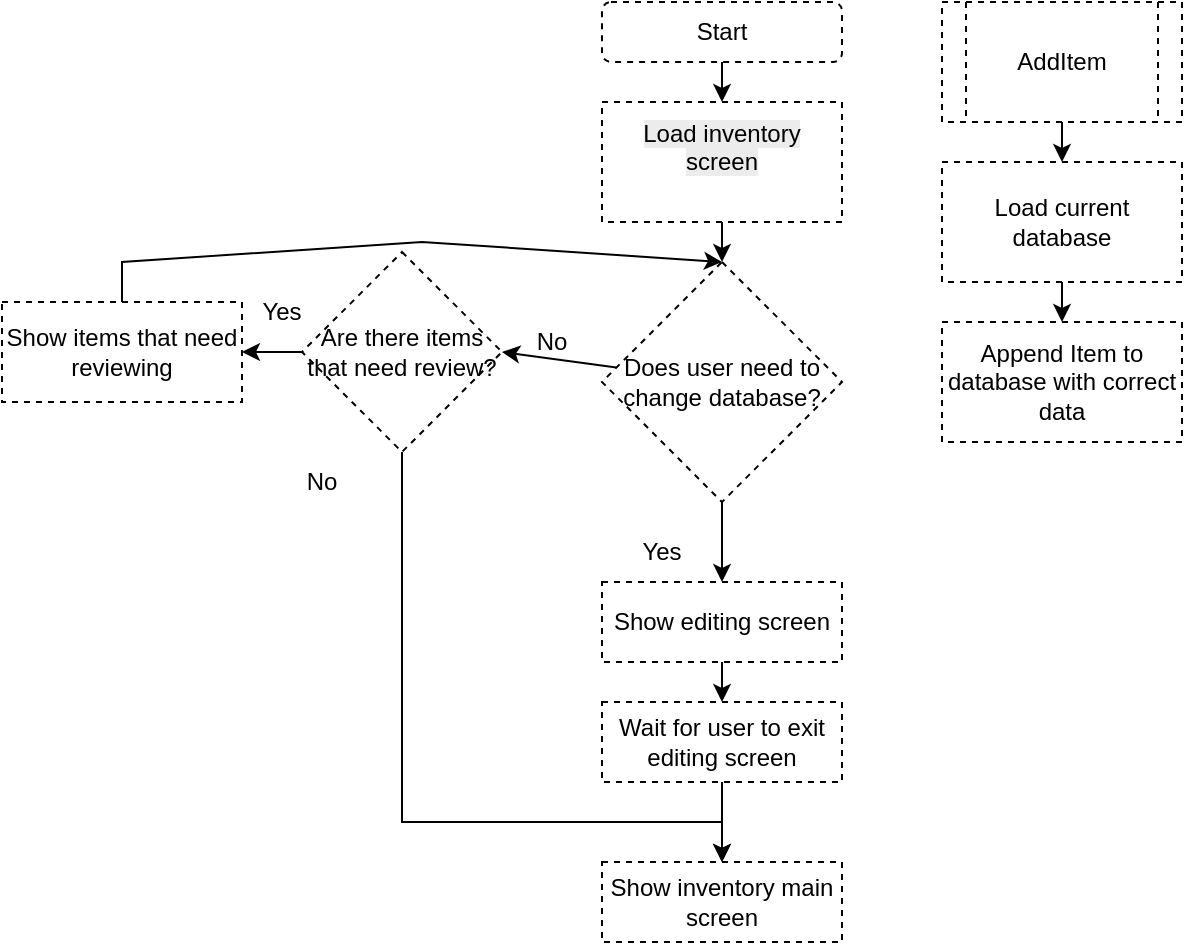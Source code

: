 <mxfile version="28.1.1">
  <diagram name="Page-1" id="Ba1RBYQ_z-IoHo63BJNb">
    <mxGraphModel dx="641" dy="513" grid="1" gridSize="10" guides="1" tooltips="1" connect="1" arrows="1" fold="1" page="1" pageScale="1" pageWidth="850" pageHeight="1100" math="0" shadow="0">
      <root>
        <mxCell id="0" />
        <mxCell id="1" parent="0" />
        <mxCell id="tdXoTMX3WU-w1lJ8c9oE-70" value="" style="edgeStyle=none;shape=wire;rounded=0;orthogonalLoop=1;jettySize=auto;html=1;dashed=1;elbow=vertical;" edge="1" parent="1" source="tdXoTMX3WU-w1lJ8c9oE-68" target="tdXoTMX3WU-w1lJ8c9oE-69">
          <mxGeometry relative="1" as="geometry" />
        </mxCell>
        <mxCell id="tdXoTMX3WU-w1lJ8c9oE-68" value="AddItem" style="shape=process;whiteSpace=wrap;html=1;backgroundOutline=1;dashed=1;" vertex="1" parent="1">
          <mxGeometry x="660" y="10" width="120" height="60" as="geometry" />
        </mxCell>
        <mxCell id="tdXoTMX3WU-w1lJ8c9oE-72" value="" style="edgeStyle=none;shape=wire;rounded=0;orthogonalLoop=1;jettySize=auto;html=1;dashed=1;elbow=vertical;" edge="1" parent="1" source="tdXoTMX3WU-w1lJ8c9oE-69" target="tdXoTMX3WU-w1lJ8c9oE-71">
          <mxGeometry relative="1" as="geometry" />
        </mxCell>
        <mxCell id="tdXoTMX3WU-w1lJ8c9oE-69" value="Load current database" style="whiteSpace=wrap;html=1;dashed=1;" vertex="1" parent="1">
          <mxGeometry x="660" y="90" width="120" height="60" as="geometry" />
        </mxCell>
        <mxCell id="tdXoTMX3WU-w1lJ8c9oE-71" value="Append Item to database with correct data" style="whiteSpace=wrap;html=1;dashed=1;" vertex="1" parent="1">
          <mxGeometry x="660" y="170" width="120" height="60" as="geometry" />
        </mxCell>
        <mxCell id="tdXoTMX3WU-w1lJ8c9oE-75" value="" style="edgeStyle=none;shape=wire;rounded=0;orthogonalLoop=1;jettySize=auto;html=1;dashed=1;elbow=vertical;" edge="1" parent="1" source="tdXoTMX3WU-w1lJ8c9oE-73">
          <mxGeometry relative="1" as="geometry">
            <mxPoint x="550" y="60" as="targetPoint" />
          </mxGeometry>
        </mxCell>
        <mxCell id="tdXoTMX3WU-w1lJ8c9oE-73" value="Start" style="rounded=1;whiteSpace=wrap;html=1;dashed=1;" vertex="1" parent="1">
          <mxGeometry x="490" y="10" width="120" height="30" as="geometry" />
        </mxCell>
        <mxCell id="tdXoTMX3WU-w1lJ8c9oE-82" value="" style="edgeStyle=none;shape=wire;rounded=0;orthogonalLoop=1;jettySize=auto;html=1;dashed=1;elbow=vertical;" edge="1" parent="1" source="tdXoTMX3WU-w1lJ8c9oE-80">
          <mxGeometry relative="1" as="geometry">
            <mxPoint x="550" y="140" as="targetPoint" />
          </mxGeometry>
        </mxCell>
        <mxCell id="tdXoTMX3WU-w1lJ8c9oE-80" value="&#xa;&lt;span style=&quot;color: rgb(0, 0, 0); font-family: Helvetica; font-size: 12px; font-style: normal; font-variant-ligatures: normal; font-variant-caps: normal; font-weight: 400; letter-spacing: normal; orphans: 2; text-align: center; text-indent: 0px; text-transform: none; widows: 2; word-spacing: 0px; -webkit-text-stroke-width: 0px; white-space: normal; background-color: rgb(236, 236, 236); text-decoration-thickness: initial; text-decoration-style: initial; text-decoration-color: initial; display: inline !important; float: none;&quot;&gt;Load inventory screen&lt;/span&gt;&#xa;&#xa;" style="rounded=0;whiteSpace=wrap;html=1;dashed=1;" vertex="1" parent="1">
          <mxGeometry x="490" y="60" width="120" height="60" as="geometry" />
        </mxCell>
        <mxCell id="tdXoTMX3WU-w1lJ8c9oE-86" value="" style="edgeStyle=none;shape=wire;rounded=0;orthogonalLoop=1;jettySize=auto;html=1;dashed=1;elbow=vertical;entryX=1;entryY=0.5;entryDx=0;entryDy=0;" edge="1" parent="1" source="tdXoTMX3WU-w1lJ8c9oE-84" target="tdXoTMX3WU-w1lJ8c9oE-92">
          <mxGeometry relative="1" as="geometry">
            <mxPoint x="440" y="200" as="targetPoint" />
          </mxGeometry>
        </mxCell>
        <mxCell id="tdXoTMX3WU-w1lJ8c9oE-88" value="" style="edgeStyle=none;shape=wire;rounded=0;orthogonalLoop=1;jettySize=auto;html=1;dashed=1;elbow=vertical;" edge="1" parent="1" source="tdXoTMX3WU-w1lJ8c9oE-84" target="tdXoTMX3WU-w1lJ8c9oE-87">
          <mxGeometry relative="1" as="geometry" />
        </mxCell>
        <mxCell id="tdXoTMX3WU-w1lJ8c9oE-84" value="Does user need to change database?" style="rhombus;whiteSpace=wrap;html=1;dashed=1;" vertex="1" parent="1">
          <mxGeometry x="490" y="140" width="120" height="120" as="geometry" />
        </mxCell>
        <mxCell id="tdXoTMX3WU-w1lJ8c9oE-91" style="edgeStyle=none;shape=wire;rounded=0;orthogonalLoop=1;jettySize=auto;html=1;entryX=0.5;entryY=0;entryDx=0;entryDy=0;dashed=1;elbow=vertical;exitX=0.5;exitY=0;exitDx=0;exitDy=0;" edge="1" parent="1" source="tdXoTMX3WU-w1lJ8c9oE-85" target="tdXoTMX3WU-w1lJ8c9oE-84">
          <mxGeometry relative="1" as="geometry">
            <Array as="points">
              <mxPoint x="250" y="140" />
              <mxPoint x="400" y="130" />
            </Array>
          </mxGeometry>
        </mxCell>
        <mxCell id="tdXoTMX3WU-w1lJ8c9oE-85" value="Show items that need reviewing" style="whiteSpace=wrap;html=1;dashed=1;" vertex="1" parent="1">
          <mxGeometry x="190" y="160" width="120" height="50" as="geometry" />
        </mxCell>
        <mxCell id="tdXoTMX3WU-w1lJ8c9oE-100" value="" style="edgeStyle=none;shape=wire;rounded=0;orthogonalLoop=1;jettySize=auto;html=1;dashed=1;elbow=vertical;" edge="1" parent="1" source="tdXoTMX3WU-w1lJ8c9oE-87" target="tdXoTMX3WU-w1lJ8c9oE-99">
          <mxGeometry relative="1" as="geometry" />
        </mxCell>
        <mxCell id="tdXoTMX3WU-w1lJ8c9oE-87" value="Show editing screen" style="whiteSpace=wrap;html=1;dashed=1;" vertex="1" parent="1">
          <mxGeometry x="490" y="300" width="120" height="40" as="geometry" />
        </mxCell>
        <mxCell id="tdXoTMX3WU-w1lJ8c9oE-89" value="No" style="text;html=1;align=center;verticalAlign=middle;whiteSpace=wrap;rounded=0;" vertex="1" parent="1">
          <mxGeometry x="440" y="160" width="50" height="40" as="geometry" />
        </mxCell>
        <mxCell id="tdXoTMX3WU-w1lJ8c9oE-90" value="Yes" style="text;html=1;align=center;verticalAlign=middle;whiteSpace=wrap;rounded=0;" vertex="1" parent="1">
          <mxGeometry x="490" y="270" width="60" height="30" as="geometry" />
        </mxCell>
        <mxCell id="tdXoTMX3WU-w1lJ8c9oE-93" style="edgeStyle=none;shape=wire;rounded=0;orthogonalLoop=1;jettySize=auto;html=1;entryX=1;entryY=0.5;entryDx=0;entryDy=0;dashed=1;elbow=vertical;" edge="1" parent="1" source="tdXoTMX3WU-w1lJ8c9oE-92" target="tdXoTMX3WU-w1lJ8c9oE-85">
          <mxGeometry relative="1" as="geometry" />
        </mxCell>
        <mxCell id="tdXoTMX3WU-w1lJ8c9oE-96" style="edgeStyle=none;shape=wire;rounded=0;orthogonalLoop=1;jettySize=auto;html=1;dashed=1;elbow=vertical;entryX=0.5;entryY=0;entryDx=0;entryDy=0;" edge="1" parent="1" source="tdXoTMX3WU-w1lJ8c9oE-92" target="tdXoTMX3WU-w1lJ8c9oE-97">
          <mxGeometry relative="1" as="geometry">
            <mxPoint x="390" y="280" as="targetPoint" />
            <Array as="points">
              <mxPoint x="390" y="420" />
              <mxPoint x="550" y="420" />
            </Array>
          </mxGeometry>
        </mxCell>
        <mxCell id="tdXoTMX3WU-w1lJ8c9oE-92" value="Are there items that need review?" style="rhombus;whiteSpace=wrap;html=1;dashed=1;" vertex="1" parent="1">
          <mxGeometry x="340" y="135" width="100" height="100" as="geometry" />
        </mxCell>
        <mxCell id="tdXoTMX3WU-w1lJ8c9oE-94" value="Yes" style="text;html=1;align=center;verticalAlign=middle;whiteSpace=wrap;rounded=0;" vertex="1" parent="1">
          <mxGeometry x="300" y="150" width="60" height="30" as="geometry" />
        </mxCell>
        <mxCell id="tdXoTMX3WU-w1lJ8c9oE-95" value="No" style="text;html=1;align=center;verticalAlign=middle;whiteSpace=wrap;rounded=0;" vertex="1" parent="1">
          <mxGeometry x="320" y="235" width="60" height="30" as="geometry" />
        </mxCell>
        <mxCell id="tdXoTMX3WU-w1lJ8c9oE-97" value="Show inventory main screen" style="rounded=0;whiteSpace=wrap;html=1;dashed=1;" vertex="1" parent="1">
          <mxGeometry x="490" y="440" width="120" height="40" as="geometry" />
        </mxCell>
        <mxCell id="tdXoTMX3WU-w1lJ8c9oE-101" value="" style="edgeStyle=none;shape=wire;rounded=0;orthogonalLoop=1;jettySize=auto;html=1;dashed=1;elbow=vertical;" edge="1" parent="1" source="tdXoTMX3WU-w1lJ8c9oE-99" target="tdXoTMX3WU-w1lJ8c9oE-97">
          <mxGeometry relative="1" as="geometry" />
        </mxCell>
        <mxCell id="tdXoTMX3WU-w1lJ8c9oE-99" value="Wait for user to exit editing screen" style="whiteSpace=wrap;html=1;dashed=1;" vertex="1" parent="1">
          <mxGeometry x="490" y="360" width="120" height="40" as="geometry" />
        </mxCell>
      </root>
    </mxGraphModel>
  </diagram>
</mxfile>

